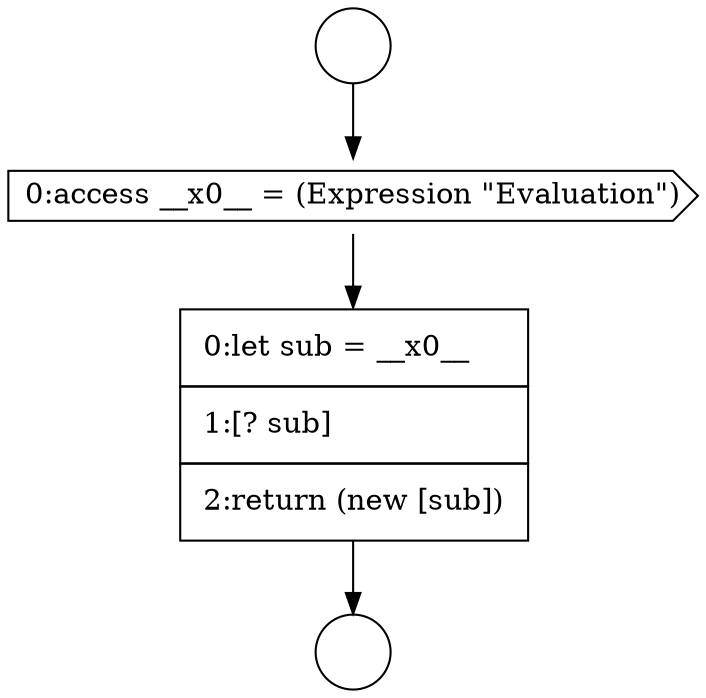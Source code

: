 digraph {
  node3608 [shape=circle label=" " color="black" fillcolor="white" style=filled]
  node3610 [shape=cds, label=<<font color="black">0:access __x0__ = (Expression &quot;Evaluation&quot;)</font>> color="black" fillcolor="white" style=filled]
  node3611 [shape=none, margin=0, label=<<font color="black">
    <table border="0" cellborder="1" cellspacing="0" cellpadding="10">
      <tr><td align="left">0:let sub = __x0__</td></tr>
      <tr><td align="left">1:[? sub]</td></tr>
      <tr><td align="left">2:return (new [sub])</td></tr>
    </table>
  </font>> color="black" fillcolor="white" style=filled]
  node3609 [shape=circle label=" " color="black" fillcolor="white" style=filled]
  node3608 -> node3610 [ color="black"]
  node3610 -> node3611 [ color="black"]
  node3611 -> node3609 [ color="black"]
}
